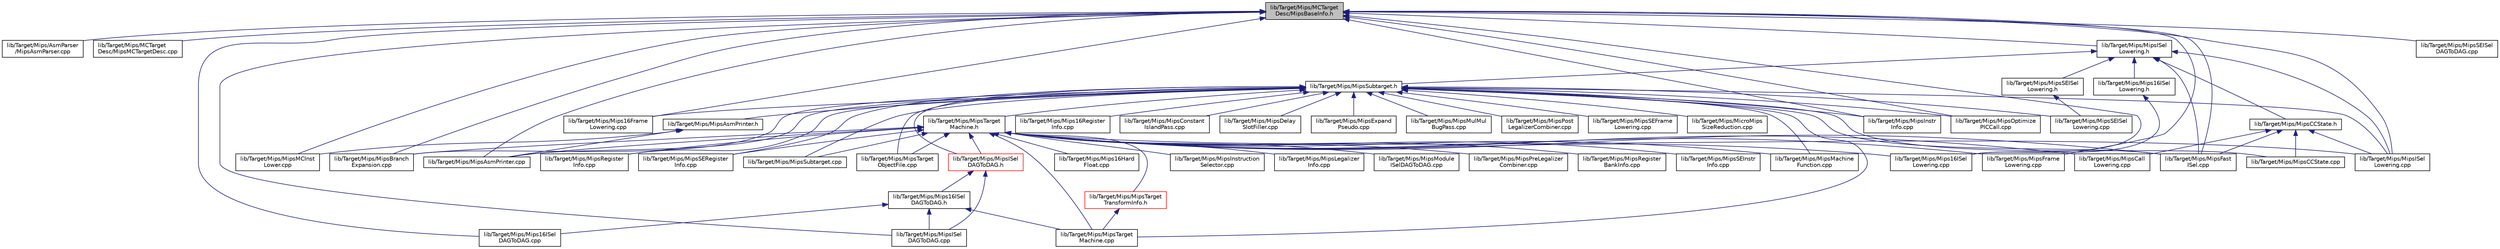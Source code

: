 digraph "lib/Target/Mips/MCTargetDesc/MipsBaseInfo.h"
{
 // LATEX_PDF_SIZE
  bgcolor="transparent";
  edge [fontname="Helvetica",fontsize="10",labelfontname="Helvetica",labelfontsize="10"];
  node [fontname="Helvetica",fontsize="10",shape=record];
  Node1 [label="lib/Target/Mips/MCTarget\lDesc/MipsBaseInfo.h",height=0.2,width=0.4,color="black", fillcolor="grey75", style="filled", fontcolor="black",tooltip=" "];
  Node1 -> Node2 [dir="back",color="midnightblue",fontsize="10",style="solid",fontname="Helvetica"];
  Node2 [label="lib/Target/Mips/AsmParser\l/MipsAsmParser.cpp",height=0.2,width=0.4,color="black",URL="$MipsAsmParser_8cpp.html",tooltip=" "];
  Node1 -> Node3 [dir="back",color="midnightblue",fontsize="10",style="solid",fontname="Helvetica"];
  Node3 [label="lib/Target/Mips/MCTarget\lDesc/MipsMCTargetDesc.cpp",height=0.2,width=0.4,color="black",URL="$MipsMCTargetDesc_8cpp.html",tooltip=" "];
  Node1 -> Node4 [dir="back",color="midnightblue",fontsize="10",style="solid",fontname="Helvetica"];
  Node4 [label="lib/Target/Mips/MipsISel\lLowering.h",height=0.2,width=0.4,color="black",URL="$MipsISelLowering_8h.html",tooltip=" "];
  Node4 -> Node5 [dir="back",color="midnightblue",fontsize="10",style="solid",fontname="Helvetica"];
  Node5 [label="lib/Target/Mips/MipsSubtarget.h",height=0.2,width=0.4,color="black",URL="$MipsSubtarget_8h.html",tooltip=" "];
  Node5 -> Node6 [dir="back",color="midnightblue",fontsize="10",style="solid",fontname="Helvetica"];
  Node6 [label="lib/Target/Mips/MicroMips\lSizeReduction.cpp",height=0.2,width=0.4,color="black",URL="$MicroMipsSizeReduction_8cpp.html",tooltip=" "];
  Node5 -> Node7 [dir="back",color="midnightblue",fontsize="10",style="solid",fontname="Helvetica"];
  Node7 [label="lib/Target/Mips/Mips16Frame\lLowering.cpp",height=0.2,width=0.4,color="black",URL="$Mips16FrameLowering_8cpp.html",tooltip=" "];
  Node5 -> Node8 [dir="back",color="midnightblue",fontsize="10",style="solid",fontname="Helvetica"];
  Node8 [label="lib/Target/Mips/MipsTarget\lMachine.h",height=0.2,width=0.4,color="black",URL="$MipsTargetMachine_8h.html",tooltip=" "];
  Node8 -> Node9 [dir="back",color="midnightblue",fontsize="10",style="solid",fontname="Helvetica"];
  Node9 [label="lib/Target/Mips/Mips16Hard\lFloat.cpp",height=0.2,width=0.4,color="black",URL="$Mips16HardFloat_8cpp.html",tooltip=" "];
  Node8 -> Node10 [dir="back",color="midnightblue",fontsize="10",style="solid",fontname="Helvetica"];
  Node10 [label="lib/Target/Mips/MipsISel\lDAGToDAG.h",height=0.2,width=0.4,color="red",URL="$MipsISelDAGToDAG_8h.html",tooltip=" "];
  Node10 -> Node11 [dir="back",color="midnightblue",fontsize="10",style="solid",fontname="Helvetica"];
  Node11 [label="lib/Target/Mips/Mips16ISel\lDAGToDAG.h",height=0.2,width=0.4,color="black",URL="$Mips16ISelDAGToDAG_8h.html",tooltip=" "];
  Node11 -> Node12 [dir="back",color="midnightblue",fontsize="10",style="solid",fontname="Helvetica"];
  Node12 [label="lib/Target/Mips/Mips16ISel\lDAGToDAG.cpp",height=0.2,width=0.4,color="black",URL="$Mips16ISelDAGToDAG_8cpp.html",tooltip=" "];
  Node11 -> Node13 [dir="back",color="midnightblue",fontsize="10",style="solid",fontname="Helvetica"];
  Node13 [label="lib/Target/Mips/MipsISel\lDAGToDAG.cpp",height=0.2,width=0.4,color="black",URL="$MipsISelDAGToDAG_8cpp.html",tooltip=" "];
  Node11 -> Node14 [dir="back",color="midnightblue",fontsize="10",style="solid",fontname="Helvetica"];
  Node14 [label="lib/Target/Mips/MipsTarget\lMachine.cpp",height=0.2,width=0.4,color="black",URL="$MipsTargetMachine_8cpp.html",tooltip=" "];
  Node10 -> Node13 [dir="back",color="midnightblue",fontsize="10",style="solid",fontname="Helvetica"];
  Node8 -> Node17 [dir="back",color="midnightblue",fontsize="10",style="solid",fontname="Helvetica"];
  Node17 [label="lib/Target/Mips/Mips16ISel\lLowering.cpp",height=0.2,width=0.4,color="black",URL="$Mips16ISelLowering_8cpp.html",tooltip=" "];
  Node8 -> Node18 [dir="back",color="midnightblue",fontsize="10",style="solid",fontname="Helvetica"];
  Node18 [label="lib/Target/Mips/MipsAsmPrinter.cpp",height=0.2,width=0.4,color="black",URL="$MipsAsmPrinter_8cpp.html",tooltip=" "];
  Node8 -> Node19 [dir="back",color="midnightblue",fontsize="10",style="solid",fontname="Helvetica"];
  Node19 [label="lib/Target/Mips/MipsBranch\lExpansion.cpp",height=0.2,width=0.4,color="black",URL="$MipsBranchExpansion_8cpp.html",tooltip=" "];
  Node8 -> Node20 [dir="back",color="midnightblue",fontsize="10",style="solid",fontname="Helvetica"];
  Node20 [label="lib/Target/Mips/MipsCall\lLowering.cpp",height=0.2,width=0.4,color="black",URL="$MipsCallLowering_8cpp.html",tooltip=" "];
  Node8 -> Node21 [dir="back",color="midnightblue",fontsize="10",style="solid",fontname="Helvetica"];
  Node21 [label="lib/Target/Mips/MipsFast\lISel.cpp",height=0.2,width=0.4,color="black",URL="$MipsFastISel_8cpp.html",tooltip=" "];
  Node8 -> Node22 [dir="back",color="midnightblue",fontsize="10",style="solid",fontname="Helvetica"];
  Node22 [label="lib/Target/Mips/MipsFrame\lLowering.cpp",height=0.2,width=0.4,color="black",URL="$MipsFrameLowering_8cpp.html",tooltip=" "];
  Node8 -> Node23 [dir="back",color="midnightblue",fontsize="10",style="solid",fontname="Helvetica"];
  Node23 [label="lib/Target/Mips/MipsInstruction\lSelector.cpp",height=0.2,width=0.4,color="black",URL="$MipsInstructionSelector_8cpp.html",tooltip=" "];
  Node8 -> Node24 [dir="back",color="midnightblue",fontsize="10",style="solid",fontname="Helvetica"];
  Node24 [label="lib/Target/Mips/MipsISel\lLowering.cpp",height=0.2,width=0.4,color="black",URL="$MipsISelLowering_8cpp.html",tooltip=" "];
  Node8 -> Node25 [dir="back",color="midnightblue",fontsize="10",style="solid",fontname="Helvetica"];
  Node25 [label="lib/Target/Mips/MipsLegalizer\lInfo.cpp",height=0.2,width=0.4,color="black",URL="$MipsLegalizerInfo_8cpp.html",tooltip=" "];
  Node8 -> Node26 [dir="back",color="midnightblue",fontsize="10",style="solid",fontname="Helvetica"];
  Node26 [label="lib/Target/Mips/MipsMachine\lFunction.cpp",height=0.2,width=0.4,color="black",URL="$MipsMachineFunction_8cpp.html",tooltip=" "];
  Node8 -> Node27 [dir="back",color="midnightblue",fontsize="10",style="solid",fontname="Helvetica"];
  Node27 [label="lib/Target/Mips/MipsModule\lISelDAGToDAG.cpp",height=0.2,width=0.4,color="black",URL="$MipsModuleISelDAGToDAG_8cpp.html",tooltip=" "];
  Node8 -> Node28 [dir="back",color="midnightblue",fontsize="10",style="solid",fontname="Helvetica"];
  Node28 [label="lib/Target/Mips/MipsPreLegalizer\lCombiner.cpp",height=0.2,width=0.4,color="black",URL="$MipsPreLegalizerCombiner_8cpp.html",tooltip=" "];
  Node8 -> Node29 [dir="back",color="midnightblue",fontsize="10",style="solid",fontname="Helvetica"];
  Node29 [label="lib/Target/Mips/MipsRegister\lBankInfo.cpp",height=0.2,width=0.4,color="black",URL="$MipsRegisterBankInfo_8cpp.html",tooltip=" "];
  Node8 -> Node30 [dir="back",color="midnightblue",fontsize="10",style="solid",fontname="Helvetica"];
  Node30 [label="lib/Target/Mips/MipsRegister\lInfo.cpp",height=0.2,width=0.4,color="black",URL="$MipsRegisterInfo_8cpp.html",tooltip=" "];
  Node8 -> Node31 [dir="back",color="midnightblue",fontsize="10",style="solid",fontname="Helvetica"];
  Node31 [label="lib/Target/Mips/MipsSEInstr\lInfo.cpp",height=0.2,width=0.4,color="black",URL="$MipsSEInstrInfo_8cpp.html",tooltip=" "];
  Node8 -> Node32 [dir="back",color="midnightblue",fontsize="10",style="solid",fontname="Helvetica"];
  Node32 [label="lib/Target/Mips/MipsSERegister\lInfo.cpp",height=0.2,width=0.4,color="black",URL="$MipsSERegisterInfo_8cpp.html",tooltip=" "];
  Node8 -> Node33 [dir="back",color="midnightblue",fontsize="10",style="solid",fontname="Helvetica"];
  Node33 [label="lib/Target/Mips/MipsSubtarget.cpp",height=0.2,width=0.4,color="black",URL="$MipsSubtarget_8cpp.html",tooltip=" "];
  Node8 -> Node14 [dir="back",color="midnightblue",fontsize="10",style="solid",fontname="Helvetica"];
  Node8 -> Node34 [dir="back",color="midnightblue",fontsize="10",style="solid",fontname="Helvetica"];
  Node34 [label="lib/Target/Mips/MipsTarget\lTransformInfo.h",height=0.2,width=0.4,color="red",URL="$MipsTargetTransformInfo_8h.html",tooltip=" "];
  Node34 -> Node14 [dir="back",color="midnightblue",fontsize="10",style="solid",fontname="Helvetica"];
  Node8 -> Node36 [dir="back",color="midnightblue",fontsize="10",style="solid",fontname="Helvetica"];
  Node36 [label="lib/Target/Mips/MipsTarget\lObjectFile.cpp",height=0.2,width=0.4,color="black",URL="$MipsTargetObjectFile_8cpp.html",tooltip=" "];
  Node5 -> Node10 [dir="back",color="midnightblue",fontsize="10",style="solid",fontname="Helvetica"];
  Node5 -> Node37 [dir="back",color="midnightblue",fontsize="10",style="solid",fontname="Helvetica"];
  Node37 [label="lib/Target/Mips/Mips16Register\lInfo.cpp",height=0.2,width=0.4,color="black",URL="$Mips16RegisterInfo_8cpp.html",tooltip=" "];
  Node5 -> Node38 [dir="back",color="midnightblue",fontsize="10",style="solid",fontname="Helvetica"];
  Node38 [label="lib/Target/Mips/MipsAsmPrinter.h",height=0.2,width=0.4,color="black",URL="$MipsAsmPrinter_8h.html",tooltip=" "];
  Node38 -> Node18 [dir="back",color="midnightblue",fontsize="10",style="solid",fontname="Helvetica"];
  Node38 -> Node39 [dir="back",color="midnightblue",fontsize="10",style="solid",fontname="Helvetica"];
  Node39 [label="lib/Target/Mips/MipsMCInst\lLower.cpp",height=0.2,width=0.4,color="black",URL="$MipsMCInstLower_8cpp.html",tooltip=" "];
  Node5 -> Node18 [dir="back",color="midnightblue",fontsize="10",style="solid",fontname="Helvetica"];
  Node5 -> Node19 [dir="back",color="midnightblue",fontsize="10",style="solid",fontname="Helvetica"];
  Node5 -> Node40 [dir="back",color="midnightblue",fontsize="10",style="solid",fontname="Helvetica"];
  Node40 [label="lib/Target/Mips/MipsCCState.cpp",height=0.2,width=0.4,color="black",URL="$MipsCCState_8cpp.html",tooltip=" "];
  Node5 -> Node41 [dir="back",color="midnightblue",fontsize="10",style="solid",fontname="Helvetica"];
  Node41 [label="lib/Target/Mips/MipsConstant\lIslandPass.cpp",height=0.2,width=0.4,color="black",URL="$MipsConstantIslandPass_8cpp.html",tooltip=" "];
  Node5 -> Node42 [dir="back",color="midnightblue",fontsize="10",style="solid",fontname="Helvetica"];
  Node42 [label="lib/Target/Mips/MipsDelay\lSlotFiller.cpp",height=0.2,width=0.4,color="black",URL="$MipsDelaySlotFiller_8cpp.html",tooltip=" "];
  Node5 -> Node43 [dir="back",color="midnightblue",fontsize="10",style="solid",fontname="Helvetica"];
  Node43 [label="lib/Target/Mips/MipsExpand\lPseudo.cpp",height=0.2,width=0.4,color="black",URL="$MipsExpandPseudo_8cpp.html",tooltip=" "];
  Node5 -> Node21 [dir="back",color="midnightblue",fontsize="10",style="solid",fontname="Helvetica"];
  Node5 -> Node44 [dir="back",color="midnightblue",fontsize="10",style="solid",fontname="Helvetica"];
  Node44 [label="lib/Target/Mips/MipsInstr\lInfo.cpp",height=0.2,width=0.4,color="black",URL="$MipsInstrInfo_8cpp.html",tooltip=" "];
  Node5 -> Node24 [dir="back",color="midnightblue",fontsize="10",style="solid",fontname="Helvetica"];
  Node5 -> Node26 [dir="back",color="midnightblue",fontsize="10",style="solid",fontname="Helvetica"];
  Node5 -> Node45 [dir="back",color="midnightblue",fontsize="10",style="solid",fontname="Helvetica"];
  Node45 [label="lib/Target/Mips/MipsMulMul\lBugPass.cpp",height=0.2,width=0.4,color="black",URL="$MipsMulMulBugPass_8cpp.html",tooltip=" "];
  Node5 -> Node46 [dir="back",color="midnightblue",fontsize="10",style="solid",fontname="Helvetica"];
  Node46 [label="lib/Target/Mips/MipsOptimize\lPICCall.cpp",height=0.2,width=0.4,color="black",URL="$MipsOptimizePICCall_8cpp.html",tooltip=" "];
  Node5 -> Node47 [dir="back",color="midnightblue",fontsize="10",style="solid",fontname="Helvetica"];
  Node47 [label="lib/Target/Mips/MipsPost\lLegalizerCombiner.cpp",height=0.2,width=0.4,color="black",URL="$MipsPostLegalizerCombiner_8cpp.html",tooltip=" "];
  Node5 -> Node30 [dir="back",color="midnightblue",fontsize="10",style="solid",fontname="Helvetica"];
  Node5 -> Node48 [dir="back",color="midnightblue",fontsize="10",style="solid",fontname="Helvetica"];
  Node48 [label="lib/Target/Mips/MipsSEFrame\lLowering.cpp",height=0.2,width=0.4,color="black",URL="$MipsSEFrameLowering_8cpp.html",tooltip=" "];
  Node5 -> Node49 [dir="back",color="midnightblue",fontsize="10",style="solid",fontname="Helvetica"];
  Node49 [label="lib/Target/Mips/MipsSEISel\lLowering.cpp",height=0.2,width=0.4,color="black",URL="$MipsSEISelLowering_8cpp.html",tooltip=" "];
  Node5 -> Node32 [dir="back",color="midnightblue",fontsize="10",style="solid",fontname="Helvetica"];
  Node5 -> Node33 [dir="back",color="midnightblue",fontsize="10",style="solid",fontname="Helvetica"];
  Node5 -> Node14 [dir="back",color="midnightblue",fontsize="10",style="solid",fontname="Helvetica"];
  Node5 -> Node36 [dir="back",color="midnightblue",fontsize="10",style="solid",fontname="Helvetica"];
  Node4 -> Node50 [dir="back",color="midnightblue",fontsize="10",style="solid",fontname="Helvetica"];
  Node50 [label="lib/Target/Mips/Mips16ISel\lLowering.h",height=0.2,width=0.4,color="black",URL="$Mips16ISelLowering_8h.html",tooltip=" "];
  Node50 -> Node17 [dir="back",color="midnightblue",fontsize="10",style="solid",fontname="Helvetica"];
  Node4 -> Node51 [dir="back",color="midnightblue",fontsize="10",style="solid",fontname="Helvetica"];
  Node51 [label="lib/Target/Mips/MipsCCState.h",height=0.2,width=0.4,color="black",URL="$MipsCCState_8h.html",tooltip=" "];
  Node51 -> Node20 [dir="back",color="midnightblue",fontsize="10",style="solid",fontname="Helvetica"];
  Node51 -> Node40 [dir="back",color="midnightblue",fontsize="10",style="solid",fontname="Helvetica"];
  Node51 -> Node21 [dir="back",color="midnightblue",fontsize="10",style="solid",fontname="Helvetica"];
  Node51 -> Node24 [dir="back",color="midnightblue",fontsize="10",style="solid",fontname="Helvetica"];
  Node4 -> Node21 [dir="back",color="midnightblue",fontsize="10",style="solid",fontname="Helvetica"];
  Node4 -> Node24 [dir="back",color="midnightblue",fontsize="10",style="solid",fontname="Helvetica"];
  Node4 -> Node52 [dir="back",color="midnightblue",fontsize="10",style="solid",fontname="Helvetica"];
  Node52 [label="lib/Target/Mips/MipsSEISel\lLowering.h",height=0.2,width=0.4,color="black",URL="$MipsSEISelLowering_8h.html",tooltip=" "];
  Node52 -> Node49 [dir="back",color="midnightblue",fontsize="10",style="solid",fontname="Helvetica"];
  Node1 -> Node7 [dir="back",color="midnightblue",fontsize="10",style="solid",fontname="Helvetica"];
  Node1 -> Node12 [dir="back",color="midnightblue",fontsize="10",style="solid",fontname="Helvetica"];
  Node1 -> Node17 [dir="back",color="midnightblue",fontsize="10",style="solid",fontname="Helvetica"];
  Node1 -> Node18 [dir="back",color="midnightblue",fontsize="10",style="solid",fontname="Helvetica"];
  Node1 -> Node19 [dir="back",color="midnightblue",fontsize="10",style="solid",fontname="Helvetica"];
  Node1 -> Node21 [dir="back",color="midnightblue",fontsize="10",style="solid",fontname="Helvetica"];
  Node1 -> Node22 [dir="back",color="midnightblue",fontsize="10",style="solid",fontname="Helvetica"];
  Node1 -> Node44 [dir="back",color="midnightblue",fontsize="10",style="solid",fontname="Helvetica"];
  Node1 -> Node13 [dir="back",color="midnightblue",fontsize="10",style="solid",fontname="Helvetica"];
  Node1 -> Node24 [dir="back",color="midnightblue",fontsize="10",style="solid",fontname="Helvetica"];
  Node1 -> Node39 [dir="back",color="midnightblue",fontsize="10",style="solid",fontname="Helvetica"];
  Node1 -> Node46 [dir="back",color="midnightblue",fontsize="10",style="solid",fontname="Helvetica"];
  Node1 -> Node16 [dir="back",color="midnightblue",fontsize="10",style="solid",fontname="Helvetica"];
  Node16 [label="lib/Target/Mips/MipsSEISel\lDAGToDAG.cpp",height=0.2,width=0.4,color="black",URL="$MipsSEISelDAGToDAG_8cpp.html",tooltip=" "];
}
